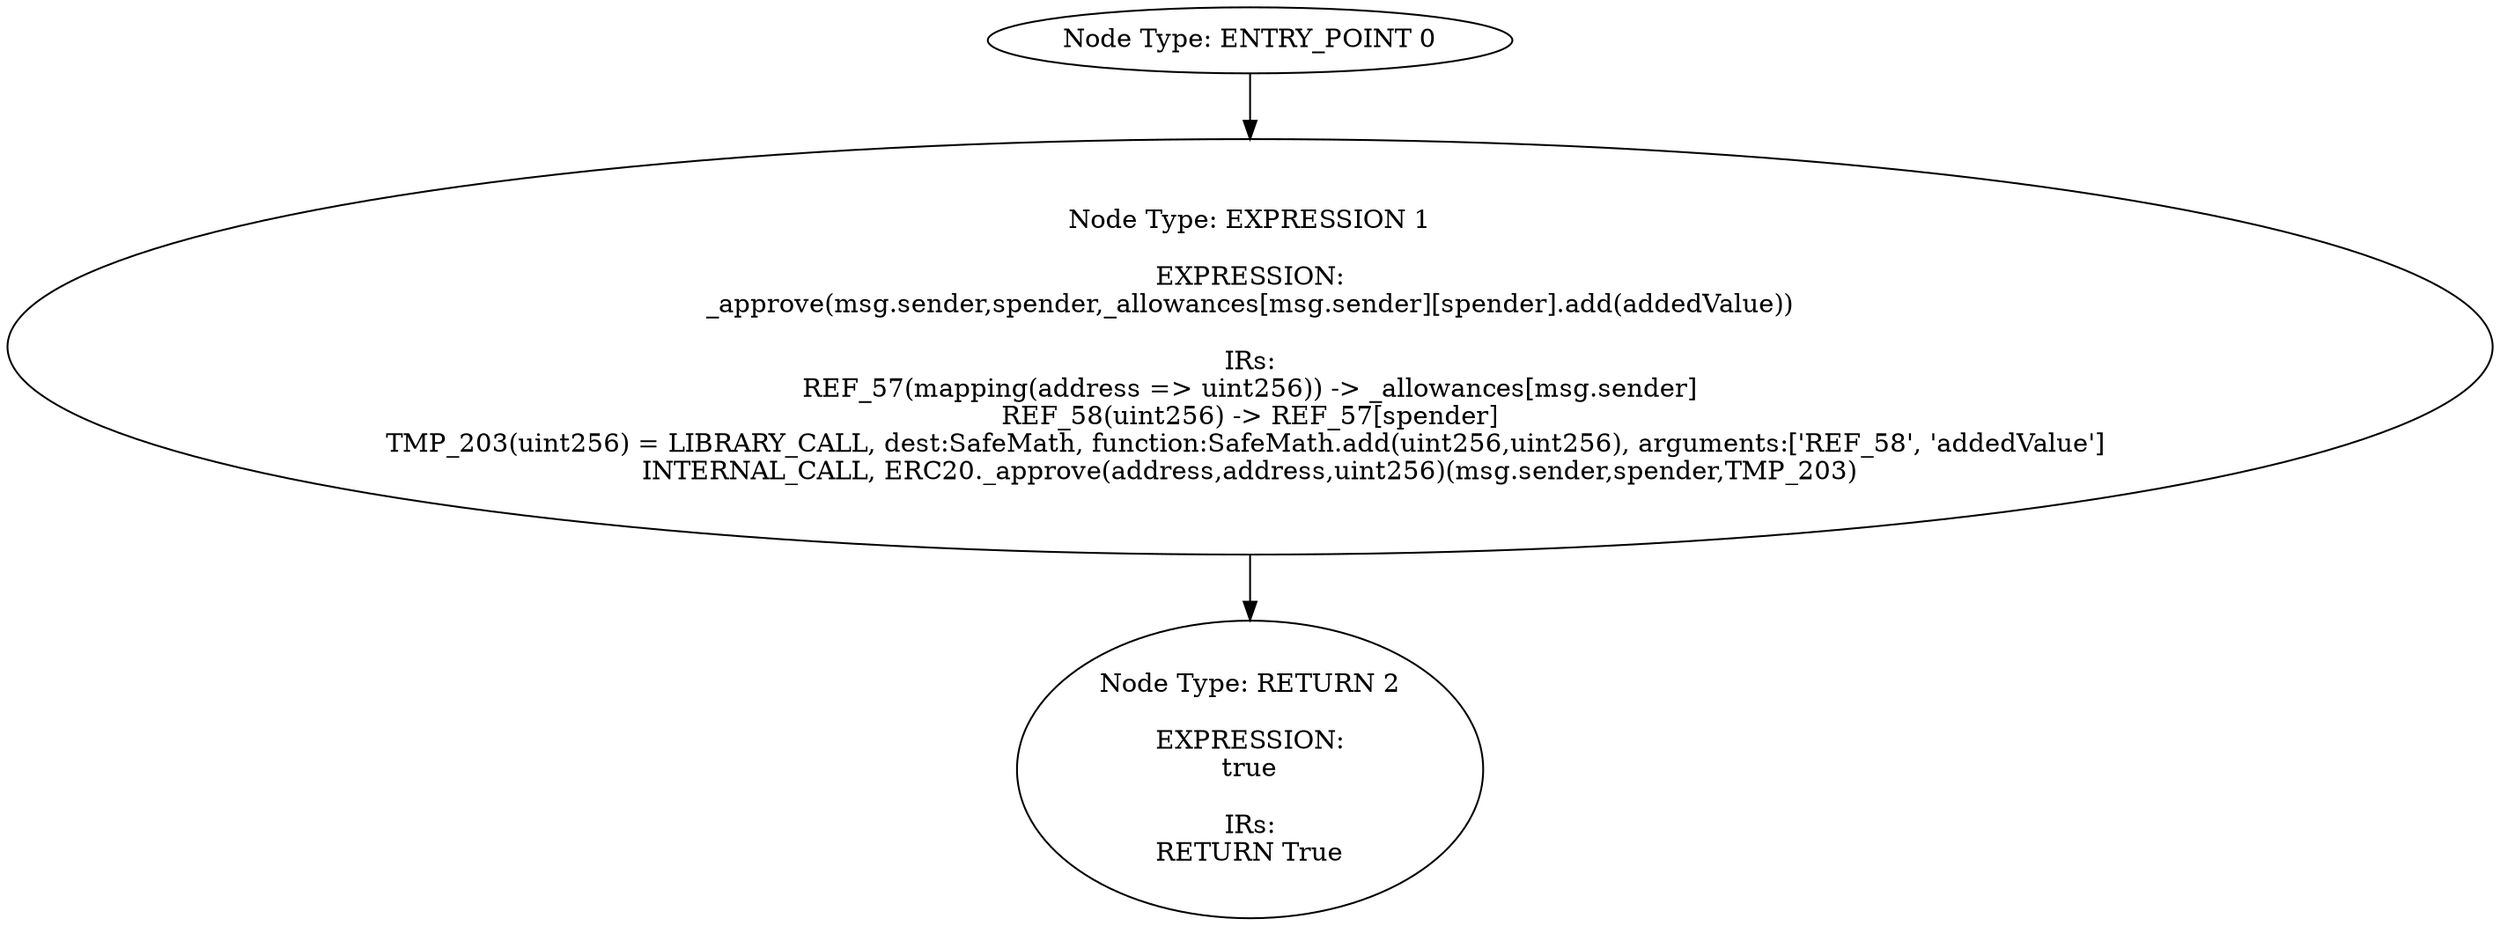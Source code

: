 digraph{
0[label="Node Type: ENTRY_POINT 0
"];
0->1;
1[label="Node Type: EXPRESSION 1

EXPRESSION:
_approve(msg.sender,spender,_allowances[msg.sender][spender].add(addedValue))

IRs:
REF_57(mapping(address => uint256)) -> _allowances[msg.sender]
REF_58(uint256) -> REF_57[spender]
TMP_203(uint256) = LIBRARY_CALL, dest:SafeMath, function:SafeMath.add(uint256,uint256), arguments:['REF_58', 'addedValue'] 
INTERNAL_CALL, ERC20._approve(address,address,uint256)(msg.sender,spender,TMP_203)"];
1->2;
2[label="Node Type: RETURN 2

EXPRESSION:
true

IRs:
RETURN True"];
}
